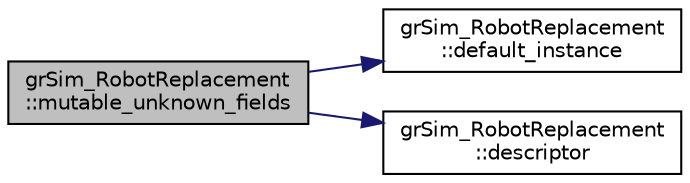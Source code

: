 digraph "grSim_RobotReplacement::mutable_unknown_fields"
{
 // INTERACTIVE_SVG=YES
  edge [fontname="Helvetica",fontsize="10",labelfontname="Helvetica",labelfontsize="10"];
  node [fontname="Helvetica",fontsize="10",shape=record];
  rankdir="LR";
  Node1 [label="grSim_RobotReplacement\l::mutable_unknown_fields",height=0.2,width=0.4,color="black", fillcolor="grey75", style="filled", fontcolor="black"];
  Node1 -> Node2 [color="midnightblue",fontsize="10",style="solid",fontname="Helvetica"];
  Node2 [label="grSim_RobotReplacement\l::default_instance",height=0.2,width=0.4,color="black", fillcolor="white", style="filled",URL="$d5/da8/classgr_sim___robot_replacement.html#a457c3b728027aaa7e1d72b398e389636"];
  Node1 -> Node3 [color="midnightblue",fontsize="10",style="solid",fontname="Helvetica"];
  Node3 [label="grSim_RobotReplacement\l::descriptor",height=0.2,width=0.4,color="black", fillcolor="white", style="filled",URL="$d5/da8/classgr_sim___robot_replacement.html#a49b1f029e32462f7cbbee198cf206cc2"];
}
